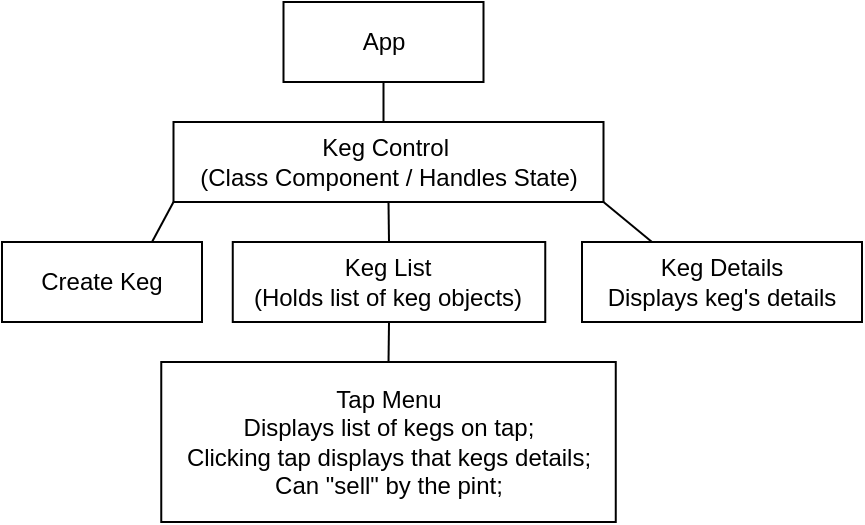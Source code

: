 <mxfile version="17.4.6" type="github">
  <diagram id="eGEJDaj6SYlvqcA72SZF" name="Page-1">
    <mxGraphModel dx="475" dy="518" grid="1" gridSize="10" guides="1" tooltips="1" connect="1" arrows="1" fold="1" page="1" pageScale="1" pageWidth="827" pageHeight="1169" math="0" shadow="0">
      <root>
        <mxCell id="0" />
        <mxCell id="1" parent="0" />
        <mxCell id="y5f6hxjgZu6ScxN4eYrp-1" value="App" style="whiteSpace=wrap;html=1;align=center;" parent="1" vertex="1">
          <mxGeometry x="360.75" y="40" width="100" height="40" as="geometry" />
        </mxCell>
        <mxCell id="y5f6hxjgZu6ScxN4eYrp-2" value="Keg Control&amp;nbsp;&lt;br&gt;(Class Component / Handles State)" style="whiteSpace=wrap;html=1;align=center;" parent="1" vertex="1">
          <mxGeometry x="305.75" y="100" width="215" height="40" as="geometry" />
        </mxCell>
        <mxCell id="y5f6hxjgZu6ScxN4eYrp-3" value="Keg List&lt;br&gt;(Holds list of keg objects)" style="whiteSpace=wrap;html=1;align=center;" parent="1" vertex="1">
          <mxGeometry x="335.38" y="160" width="156.25" height="40" as="geometry" />
        </mxCell>
        <mxCell id="y5f6hxjgZu6ScxN4eYrp-5" value="Keg Details&lt;br&gt;Displays keg&#39;s details" style="whiteSpace=wrap;html=1;align=center;" parent="1" vertex="1">
          <mxGeometry x="510" y="160" width="140" height="40" as="geometry" />
        </mxCell>
        <mxCell id="y5f6hxjgZu6ScxN4eYrp-6" value="Tap Menu&lt;br&gt;Displays list of kegs on tap;&lt;br&gt;Clicking tap displays that kegs details;&lt;br&gt;Can &quot;sell&quot; by the pint;" style="whiteSpace=wrap;html=1;align=center;" parent="1" vertex="1">
          <mxGeometry x="299.63" y="220" width="227.25" height="80" as="geometry" />
        </mxCell>
        <mxCell id="5Ynr9P_wDF0KFYhToqWw-8" value="" style="endArrow=none;html=1;rounded=0;entryX=0.5;entryY=0;entryDx=0;entryDy=0;exitX=0.5;exitY=1;exitDx=0;exitDy=0;" parent="1" source="y5f6hxjgZu6ScxN4eYrp-3" target="y5f6hxjgZu6ScxN4eYrp-6" edge="1">
          <mxGeometry relative="1" as="geometry">
            <mxPoint x="440.5" y="210" as="sourcePoint" />
            <mxPoint x="668.75" y="400" as="targetPoint" />
          </mxGeometry>
        </mxCell>
        <mxCell id="5Ynr9P_wDF0KFYhToqWw-9" value="" style="endArrow=none;html=1;rounded=0;exitX=0.5;exitY=1;exitDx=0;exitDy=0;" parent="1" source="y5f6hxjgZu6ScxN4eYrp-1" edge="1">
          <mxGeometry relative="1" as="geometry">
            <mxPoint x="680.75" y="370" as="sourcePoint" />
            <mxPoint x="410.75" y="100" as="targetPoint" />
          </mxGeometry>
        </mxCell>
        <mxCell id="0Xkvq-vCAsGb3F_Y85k6-5" value="Create Keg" style="whiteSpace=wrap;html=1;align=center;" parent="1" vertex="1">
          <mxGeometry x="220" y="160" width="100" height="40" as="geometry" />
        </mxCell>
        <mxCell id="0Xkvq-vCAsGb3F_Y85k6-6" value="" style="endArrow=none;html=1;rounded=0;entryX=0;entryY=1;entryDx=0;entryDy=0;exitX=0.75;exitY=0;exitDx=0;exitDy=0;" parent="1" source="0Xkvq-vCAsGb3F_Y85k6-5" target="y5f6hxjgZu6ScxN4eYrp-2" edge="1">
          <mxGeometry relative="1" as="geometry">
            <mxPoint x="420" y="360" as="sourcePoint" />
            <mxPoint x="580" y="360" as="targetPoint" />
          </mxGeometry>
        </mxCell>
        <mxCell id="0Xkvq-vCAsGb3F_Y85k6-8" value="" style="endArrow=none;html=1;rounded=0;entryX=1;entryY=1;entryDx=0;entryDy=0;exitX=0.25;exitY=0;exitDx=0;exitDy=0;" parent="1" source="y5f6hxjgZu6ScxN4eYrp-5" target="y5f6hxjgZu6ScxN4eYrp-2" edge="1">
          <mxGeometry relative="1" as="geometry">
            <mxPoint x="65" y="180" as="sourcePoint" />
            <mxPoint x="325.75" y="160" as="targetPoint" />
          </mxGeometry>
        </mxCell>
        <mxCell id="0Xkvq-vCAsGb3F_Y85k6-9" value="" style="endArrow=none;html=1;rounded=0;entryX=0.5;entryY=1;entryDx=0;entryDy=0;exitX=0.5;exitY=0;exitDx=0;exitDy=0;" parent="1" source="y5f6hxjgZu6ScxN4eYrp-3" target="y5f6hxjgZu6ScxN4eYrp-2" edge="1">
          <mxGeometry relative="1" as="geometry">
            <mxPoint x="430" y="150" as="sourcePoint" />
            <mxPoint x="430" y="150" as="targetPoint" />
          </mxGeometry>
        </mxCell>
      </root>
    </mxGraphModel>
  </diagram>
</mxfile>
